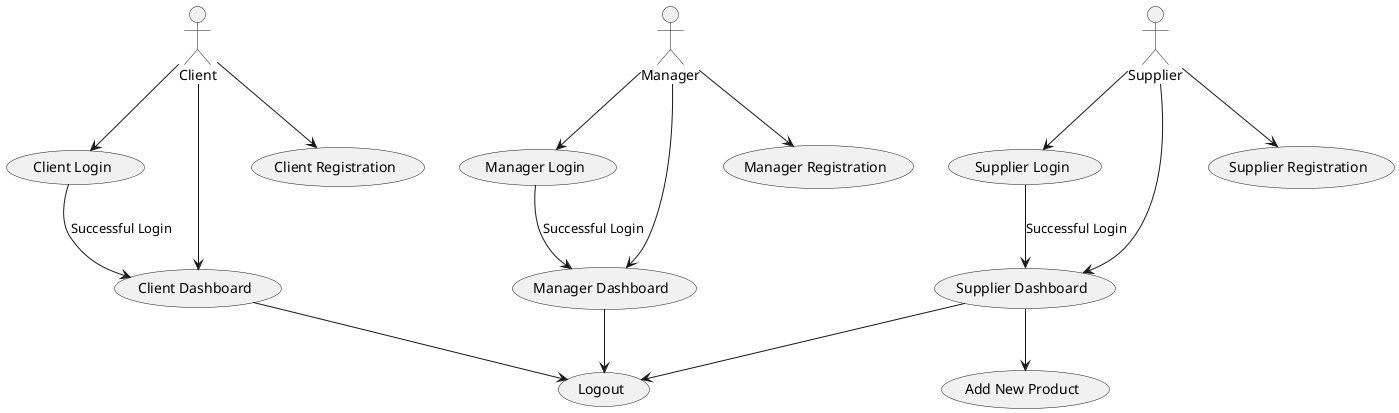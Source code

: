 @startuml UCD

actor Client as client
actor Manager as manager
actor Supplier as supplier

usecase "Client Login" as clientLogin
usecase "Client Dashboard" as clientDashboard
usecase "Client Registration" as clientRegister
usecase "Manager Login" as managerLogin
usecase "Manager Dashboard" as managerDashboard
usecase "Manager Registration" as managerRegister
usecase "Supplier Login" as supplierLogin
usecase "Supplier Dashboard" as supplierDashboard
usecase "Supplier Registration" as supplierRegister
usecase "Logout" as logout
usecase "Add New Product" as newProduct

client --> clientLogin
client --> clientDashboard
client --> clientRegister
manager --> managerLogin
manager --> managerDashboard
manager --> managerRegister
supplier --> supplierLogin
supplier --> supplierDashboard
supplier --> supplierRegister

clientLogin --> clientDashboard : Successful Login
managerLogin --> managerDashboard : Successful Login
supplierLogin --> supplierDashboard : Successful Login

clientDashboard --> logout
managerDashboard --> logout
supplierDashboard --> logout

supplierDashboard --> newProduct

@enduml
